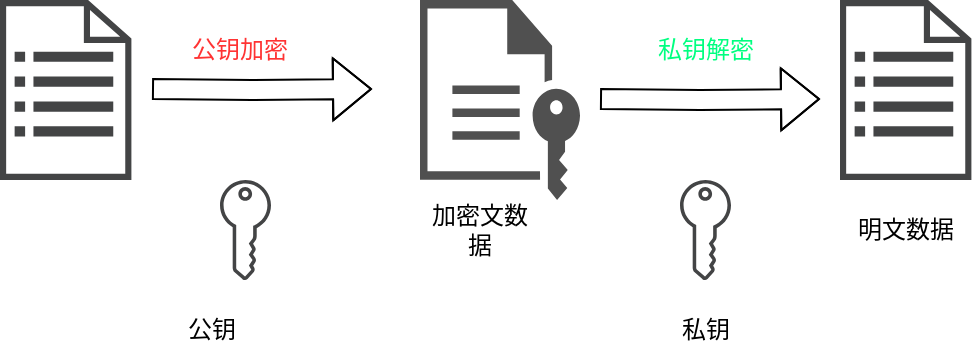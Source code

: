 <mxfile version="21.6.2" type="github">
  <diagram name="Page-1" id="r9Ckkb9b4V1DtNRH0wae">
    <mxGraphModel dx="978" dy="660" grid="1" gridSize="10" guides="1" tooltips="1" connect="1" arrows="1" fold="1" page="1" pageScale="1" pageWidth="827" pageHeight="1169" math="0" shadow="0">
      <root>
        <mxCell id="0" />
        <mxCell id="1" parent="0" />
        <mxCell id="xeu7rOgkBaa_t-qCFkgp-1" value="" style="sketch=0;pointerEvents=1;shadow=0;dashed=0;html=1;strokeColor=none;fillColor=#434445;aspect=fixed;labelPosition=center;verticalLabelPosition=bottom;verticalAlign=top;align=center;outlineConnect=0;shape=mxgraph.vvd.recovery_plan;" vertex="1" parent="1">
          <mxGeometry x="70" y="280" width="65.7" height="90" as="geometry" />
        </mxCell>
        <mxCell id="xeu7rOgkBaa_t-qCFkgp-2" value="" style="shape=flexArrow;endArrow=classic;html=1;rounded=0;" edge="1" parent="1">
          <mxGeometry width="50" height="50" relative="1" as="geometry">
            <mxPoint x="370" y="329.5" as="sourcePoint" />
            <mxPoint x="480" y="329.5" as="targetPoint" />
            <Array as="points">
              <mxPoint x="420" y="330" />
            </Array>
          </mxGeometry>
        </mxCell>
        <mxCell id="xeu7rOgkBaa_t-qCFkgp-3" value="" style="sketch=0;pointerEvents=1;shadow=0;dashed=0;html=1;strokeColor=none;fillColor=#434445;aspect=fixed;labelPosition=center;verticalLabelPosition=bottom;verticalAlign=top;align=center;outlineConnect=0;shape=mxgraph.vvd.tenant_key;" vertex="1" parent="1">
          <mxGeometry x="180" y="370" width="25.5" height="50" as="geometry" />
        </mxCell>
        <mxCell id="xeu7rOgkBaa_t-qCFkgp-4" value="公钥" style="text;html=1;strokeColor=none;fillColor=none;align=center;verticalAlign=middle;whiteSpace=wrap;rounded=0;" vertex="1" parent="1">
          <mxGeometry x="146" y="430" width="60" height="30" as="geometry" />
        </mxCell>
        <mxCell id="xeu7rOgkBaa_t-qCFkgp-5" value="" style="sketch=0;pointerEvents=1;shadow=0;dashed=0;html=1;strokeColor=none;fillColor=#505050;labelPosition=center;verticalLabelPosition=bottom;verticalAlign=top;outlineConnect=0;align=center;shape=mxgraph.office.concepts.file_key;" vertex="1" parent="1">
          <mxGeometry x="280" y="280" width="80" height="100" as="geometry" />
        </mxCell>
        <mxCell id="xeu7rOgkBaa_t-qCFkgp-6" value="" style="sketch=0;pointerEvents=1;shadow=0;dashed=0;html=1;strokeColor=none;fillColor=#434445;aspect=fixed;labelPosition=center;verticalLabelPosition=bottom;verticalAlign=top;align=center;outlineConnect=0;shape=mxgraph.vvd.recovery_plan;" vertex="1" parent="1">
          <mxGeometry x="490" y="280" width="65.7" height="90" as="geometry" />
        </mxCell>
        <mxCell id="xeu7rOgkBaa_t-qCFkgp-7" value="" style="shape=flexArrow;endArrow=classic;html=1;rounded=0;" edge="1" parent="1">
          <mxGeometry width="50" height="50" relative="1" as="geometry">
            <mxPoint x="146" y="324.5" as="sourcePoint" />
            <mxPoint x="256" y="324.5" as="targetPoint" />
            <Array as="points">
              <mxPoint x="196" y="325" />
            </Array>
          </mxGeometry>
        </mxCell>
        <mxCell id="xeu7rOgkBaa_t-qCFkgp-8" value="" style="sketch=0;pointerEvents=1;shadow=0;dashed=0;html=1;strokeColor=none;fillColor=#434445;aspect=fixed;labelPosition=center;verticalLabelPosition=bottom;verticalAlign=top;align=center;outlineConnect=0;shape=mxgraph.vvd.tenant_key;" vertex="1" parent="1">
          <mxGeometry x="410" y="370" width="25.5" height="50" as="geometry" />
        </mxCell>
        <mxCell id="xeu7rOgkBaa_t-qCFkgp-9" value="私钥" style="text;html=1;strokeColor=none;fillColor=none;align=center;verticalAlign=middle;whiteSpace=wrap;rounded=0;" vertex="1" parent="1">
          <mxGeometry x="392.75" y="430" width="60" height="30" as="geometry" />
        </mxCell>
        <mxCell id="xeu7rOgkBaa_t-qCFkgp-10" value="&lt;font color=&quot;#ff3333&quot;&gt;公钥加密&lt;/font&gt;" style="text;html=1;strokeColor=none;fillColor=none;align=center;verticalAlign=middle;whiteSpace=wrap;rounded=0;" vertex="1" parent="1">
          <mxGeometry x="160" y="290" width="60" height="30" as="geometry" />
        </mxCell>
        <mxCell id="xeu7rOgkBaa_t-qCFkgp-11" value="&lt;font color=&quot;#00ff80&quot;&gt;私钥解密&lt;/font&gt;" style="text;html=1;strokeColor=none;fillColor=none;align=center;verticalAlign=middle;whiteSpace=wrap;rounded=0;" vertex="1" parent="1">
          <mxGeometry x="392.75" y="290" width="60" height="30" as="geometry" />
        </mxCell>
        <mxCell id="xeu7rOgkBaa_t-qCFkgp-12" value="明文数据" style="text;html=1;strokeColor=none;fillColor=none;align=center;verticalAlign=middle;whiteSpace=wrap;rounded=0;" vertex="1" parent="1">
          <mxGeometry x="492.85" y="380" width="60" height="30" as="geometry" />
        </mxCell>
        <mxCell id="xeu7rOgkBaa_t-qCFkgp-13" value="加密文数据" style="text;html=1;strokeColor=none;fillColor=none;align=center;verticalAlign=middle;whiteSpace=wrap;rounded=0;" vertex="1" parent="1">
          <mxGeometry x="280" y="380" width="60" height="30" as="geometry" />
        </mxCell>
      </root>
    </mxGraphModel>
  </diagram>
</mxfile>
